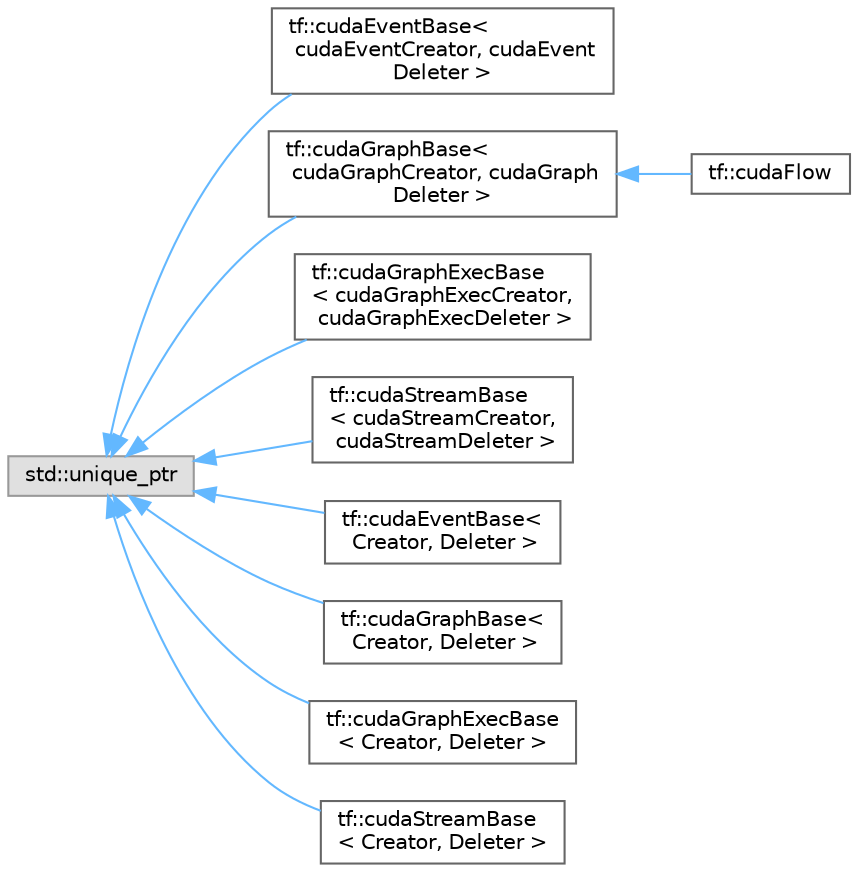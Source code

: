 digraph "类继承关系图"
{
 // LATEX_PDF_SIZE
  bgcolor="transparent";
  edge [fontname=Helvetica,fontsize=10,labelfontname=Helvetica,labelfontsize=10];
  node [fontname=Helvetica,fontsize=10,shape=box,height=0.2,width=0.4];
  rankdir="LR";
  Node0 [id="Node000000",label="std::unique_ptr",height=0.2,width=0.4,color="grey60", fillcolor="#E0E0E0", style="filled",tooltip=" "];
  Node0 -> Node1 [id="edge6622_Node000000_Node000001",dir="back",color="steelblue1",style="solid",tooltip=" "];
  Node1 [id="Node000001",label="tf::cudaEventBase\<\l cudaEventCreator, cudaEvent\lDeleter \>",height=0.2,width=0.4,color="grey40", fillcolor="white", style="filled",URL="$classtf_1_1cuda_event_base.html",tooltip=" "];
  Node0 -> Node2 [id="edge6623_Node000000_Node000002",dir="back",color="steelblue1",style="solid",tooltip=" "];
  Node2 [id="Node000002",label="tf::cudaGraphBase\<\l cudaGraphCreator, cudaGraph\lDeleter \>",height=0.2,width=0.4,color="grey40", fillcolor="white", style="filled",URL="$classtf_1_1cuda_graph_base.html",tooltip=" "];
  Node2 -> Node3 [id="edge6624_Node000002_Node000003",dir="back",color="steelblue1",style="solid",tooltip=" "];
  Node3 [id="Node000003",label="tf::cudaFlow",height=0.2,width=0.4,color="grey40", fillcolor="white", style="filled",URL="$classtf_1_1cuda_flow.html",tooltip="class to create a cudaFlow task dependency graph"];
  Node0 -> Node4 [id="edge6625_Node000000_Node000004",dir="back",color="steelblue1",style="solid",tooltip=" "];
  Node4 [id="Node000004",label="tf::cudaGraphExecBase\l\< cudaGraphExecCreator,\l cudaGraphExecDeleter \>",height=0.2,width=0.4,color="grey40", fillcolor="white", style="filled",URL="$classtf_1_1cuda_graph_exec_base.html",tooltip=" "];
  Node0 -> Node5 [id="edge6626_Node000000_Node000005",dir="back",color="steelblue1",style="solid",tooltip=" "];
  Node5 [id="Node000005",label="tf::cudaStreamBase\l\< cudaStreamCreator,\l cudaStreamDeleter \>",height=0.2,width=0.4,color="grey40", fillcolor="white", style="filled",URL="$classtf_1_1cuda_stream_base.html",tooltip=" "];
  Node0 -> Node6 [id="edge6627_Node000000_Node000006",dir="back",color="steelblue1",style="solid",tooltip=" "];
  Node6 [id="Node000006",label="tf::cudaEventBase\<\l Creator, Deleter \>",height=0.2,width=0.4,color="grey40", fillcolor="white", style="filled",URL="$classtf_1_1cuda_event_base.html",tooltip="class to create a smart pointer wrapper for managing cudaEvent_t"];
  Node0 -> Node7 [id="edge6628_Node000000_Node000007",dir="back",color="steelblue1",style="solid",tooltip=" "];
  Node7 [id="Node000007",label="tf::cudaGraphBase\<\l Creator, Deleter \>",height=0.2,width=0.4,color="grey40", fillcolor="white", style="filled",URL="$classtf_1_1cuda_graph_base.html",tooltip=" "];
  Node0 -> Node8 [id="edge6629_Node000000_Node000008",dir="back",color="steelblue1",style="solid",tooltip=" "];
  Node8 [id="Node000008",label="tf::cudaGraphExecBase\l\< Creator, Deleter \>",height=0.2,width=0.4,color="grey40", fillcolor="white", style="filled",URL="$classtf_1_1cuda_graph_exec_base.html",tooltip="class to create an executable CUDA graph managed by C++ smart pointer"];
  Node0 -> Node9 [id="edge6630_Node000000_Node000009",dir="back",color="steelblue1",style="solid",tooltip=" "];
  Node9 [id="Node000009",label="tf::cudaStreamBase\l\< Creator, Deleter \>",height=0.2,width=0.4,color="grey40", fillcolor="white", style="filled",URL="$classtf_1_1cuda_stream_base.html",tooltip="class to create a smart pointer wrapper for managing cudaStream_t"];
}
